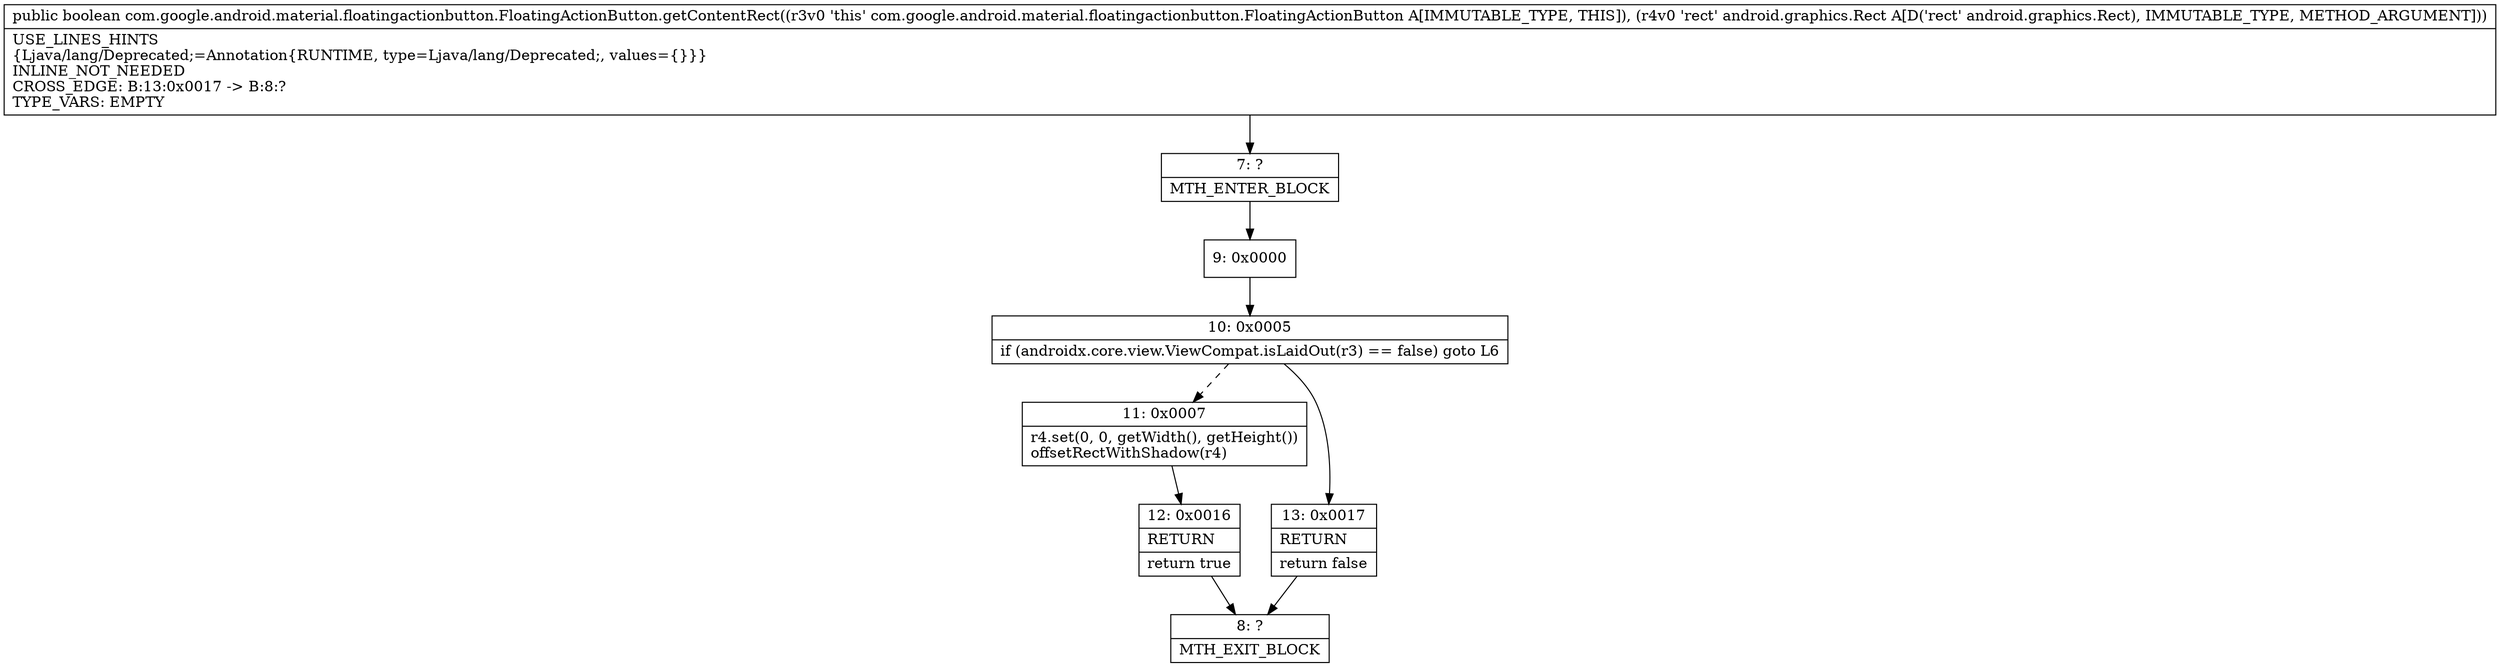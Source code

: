 digraph "CFG forcom.google.android.material.floatingactionbutton.FloatingActionButton.getContentRect(Landroid\/graphics\/Rect;)Z" {
Node_7 [shape=record,label="{7\:\ ?|MTH_ENTER_BLOCK\l}"];
Node_9 [shape=record,label="{9\:\ 0x0000}"];
Node_10 [shape=record,label="{10\:\ 0x0005|if (androidx.core.view.ViewCompat.isLaidOut(r3) == false) goto L6\l}"];
Node_11 [shape=record,label="{11\:\ 0x0007|r4.set(0, 0, getWidth(), getHeight())\loffsetRectWithShadow(r4)\l}"];
Node_12 [shape=record,label="{12\:\ 0x0016|RETURN\l|return true\l}"];
Node_8 [shape=record,label="{8\:\ ?|MTH_EXIT_BLOCK\l}"];
Node_13 [shape=record,label="{13\:\ 0x0017|RETURN\l|return false\l}"];
MethodNode[shape=record,label="{public boolean com.google.android.material.floatingactionbutton.FloatingActionButton.getContentRect((r3v0 'this' com.google.android.material.floatingactionbutton.FloatingActionButton A[IMMUTABLE_TYPE, THIS]), (r4v0 'rect' android.graphics.Rect A[D('rect' android.graphics.Rect), IMMUTABLE_TYPE, METHOD_ARGUMENT]))  | USE_LINES_HINTS\l\{Ljava\/lang\/Deprecated;=Annotation\{RUNTIME, type=Ljava\/lang\/Deprecated;, values=\{\}\}\}\lINLINE_NOT_NEEDED\lCROSS_EDGE: B:13:0x0017 \-\> B:8:?\lTYPE_VARS: EMPTY\l}"];
MethodNode -> Node_7;Node_7 -> Node_9;
Node_9 -> Node_10;
Node_10 -> Node_11[style=dashed];
Node_10 -> Node_13;
Node_11 -> Node_12;
Node_12 -> Node_8;
Node_13 -> Node_8;
}

